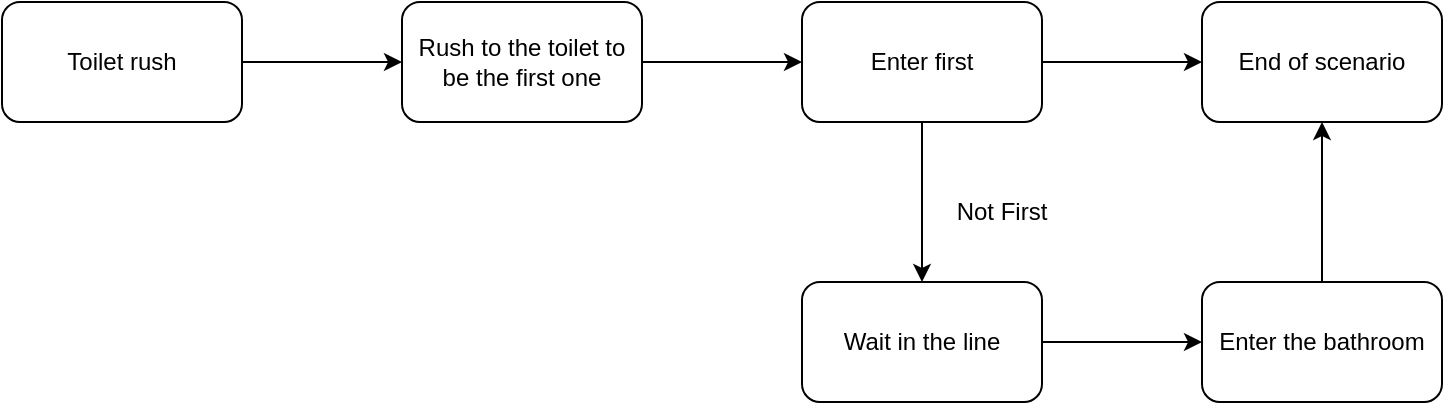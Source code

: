 <mxfile version="16.6.3" type="device"><diagram id="PfQFOXX2vtW5dsTDFZps" name="Page-2"><mxGraphModel dx="741" dy="461" grid="1" gridSize="10" guides="1" tooltips="1" connect="1" arrows="1" fold="1" page="1" pageScale="1" pageWidth="827" pageHeight="1169" background="#ffffff" math="0" shadow="0"><root><mxCell id="EEp6QOsnidVxtes3DjOW-0"/><mxCell id="EEp6QOsnidVxtes3DjOW-1" parent="EEp6QOsnidVxtes3DjOW-0"/><mxCell id="2ddrmFQHISmOwm8SAZH2-1" style="edgeStyle=orthogonalEdgeStyle;rounded=0;orthogonalLoop=1;jettySize=auto;html=1;" parent="EEp6QOsnidVxtes3DjOW-1" source="2ddrmFQHISmOwm8SAZH2-0" edge="1"><mxGeometry relative="1" as="geometry"><mxPoint x="240" y="230" as="targetPoint"/></mxGeometry></mxCell><mxCell id="2ddrmFQHISmOwm8SAZH2-0" value="Toilet rush" style="rounded=1;whiteSpace=wrap;html=1;" parent="EEp6QOsnidVxtes3DjOW-1" vertex="1"><mxGeometry x="40" y="200" width="120" height="60" as="geometry"/></mxCell><mxCell id="2ddrmFQHISmOwm8SAZH2-7" style="edgeStyle=orthogonalEdgeStyle;rounded=0;orthogonalLoop=1;jettySize=auto;html=1;entryX=0;entryY=0.5;entryDx=0;entryDy=0;" parent="EEp6QOsnidVxtes3DjOW-1" source="2ddrmFQHISmOwm8SAZH2-2" target="2ddrmFQHISmOwm8SAZH2-4" edge="1"><mxGeometry relative="1" as="geometry"/></mxCell><mxCell id="2ddrmFQHISmOwm8SAZH2-2" value="Rush to the toilet to be the first one" style="rounded=1;whiteSpace=wrap;html=1;" parent="EEp6QOsnidVxtes3DjOW-1" vertex="1"><mxGeometry x="240" y="200" width="120" height="60" as="geometry"/></mxCell><mxCell id="2ddrmFQHISmOwm8SAZH2-6" value="" style="edgeStyle=orthogonalEdgeStyle;rounded=0;orthogonalLoop=1;jettySize=auto;html=1;" parent="EEp6QOsnidVxtes3DjOW-1" source="2ddrmFQHISmOwm8SAZH2-4" target="2ddrmFQHISmOwm8SAZH2-5" edge="1"><mxGeometry relative="1" as="geometry"/></mxCell><mxCell id="2ddrmFQHISmOwm8SAZH2-11" value="" style="edgeStyle=orthogonalEdgeStyle;rounded=0;orthogonalLoop=1;jettySize=auto;html=1;" parent="EEp6QOsnidVxtes3DjOW-1" source="2ddrmFQHISmOwm8SAZH2-4" target="2ddrmFQHISmOwm8SAZH2-10" edge="1"><mxGeometry relative="1" as="geometry"/></mxCell><mxCell id="2ddrmFQHISmOwm8SAZH2-4" value="Enter first" style="rounded=1;whiteSpace=wrap;html=1;" parent="EEp6QOsnidVxtes3DjOW-1" vertex="1"><mxGeometry x="440" y="200" width="120" height="60" as="geometry"/></mxCell><mxCell id="2ddrmFQHISmOwm8SAZH2-5" value="End of scenario" style="whiteSpace=wrap;html=1;rounded=1;" parent="EEp6QOsnidVxtes3DjOW-1" vertex="1"><mxGeometry x="640" y="200" width="120" height="60" as="geometry"/></mxCell><mxCell id="ReWfOtKpxj_bpNi2vFTm-0" style="edgeStyle=orthogonalEdgeStyle;rounded=0;orthogonalLoop=1;jettySize=auto;html=1;entryX=0;entryY=0.5;entryDx=0;entryDy=0;" edge="1" parent="EEp6QOsnidVxtes3DjOW-1" source="2ddrmFQHISmOwm8SAZH2-10" target="2ddrmFQHISmOwm8SAZH2-14"><mxGeometry relative="1" as="geometry"/></mxCell><mxCell id="2ddrmFQHISmOwm8SAZH2-10" value="Wait in the line" style="rounded=1;whiteSpace=wrap;html=1;" parent="EEp6QOsnidVxtes3DjOW-1" vertex="1"><mxGeometry x="440" y="340" width="120" height="60" as="geometry"/></mxCell><mxCell id="2ddrmFQHISmOwm8SAZH2-17" value="" style="edgeStyle=orthogonalEdgeStyle;rounded=0;orthogonalLoop=1;jettySize=auto;html=1;" parent="EEp6QOsnidVxtes3DjOW-1" source="2ddrmFQHISmOwm8SAZH2-14" target="2ddrmFQHISmOwm8SAZH2-5" edge="1"><mxGeometry relative="1" as="geometry"/></mxCell><mxCell id="2ddrmFQHISmOwm8SAZH2-14" value="Enter the bathroom" style="rounded=1;whiteSpace=wrap;html=1;" parent="EEp6QOsnidVxtes3DjOW-1" vertex="1"><mxGeometry x="640" y="340" width="120" height="60" as="geometry"/></mxCell><mxCell id="ReWfOtKpxj_bpNi2vFTm-4" value="Not First" style="text;html=1;strokeColor=none;fillColor=none;align=center;verticalAlign=middle;whiteSpace=wrap;rounded=0;" vertex="1" parent="EEp6QOsnidVxtes3DjOW-1"><mxGeometry x="510" y="290" width="60" height="30" as="geometry"/></mxCell></root></mxGraphModel></diagram></mxfile>